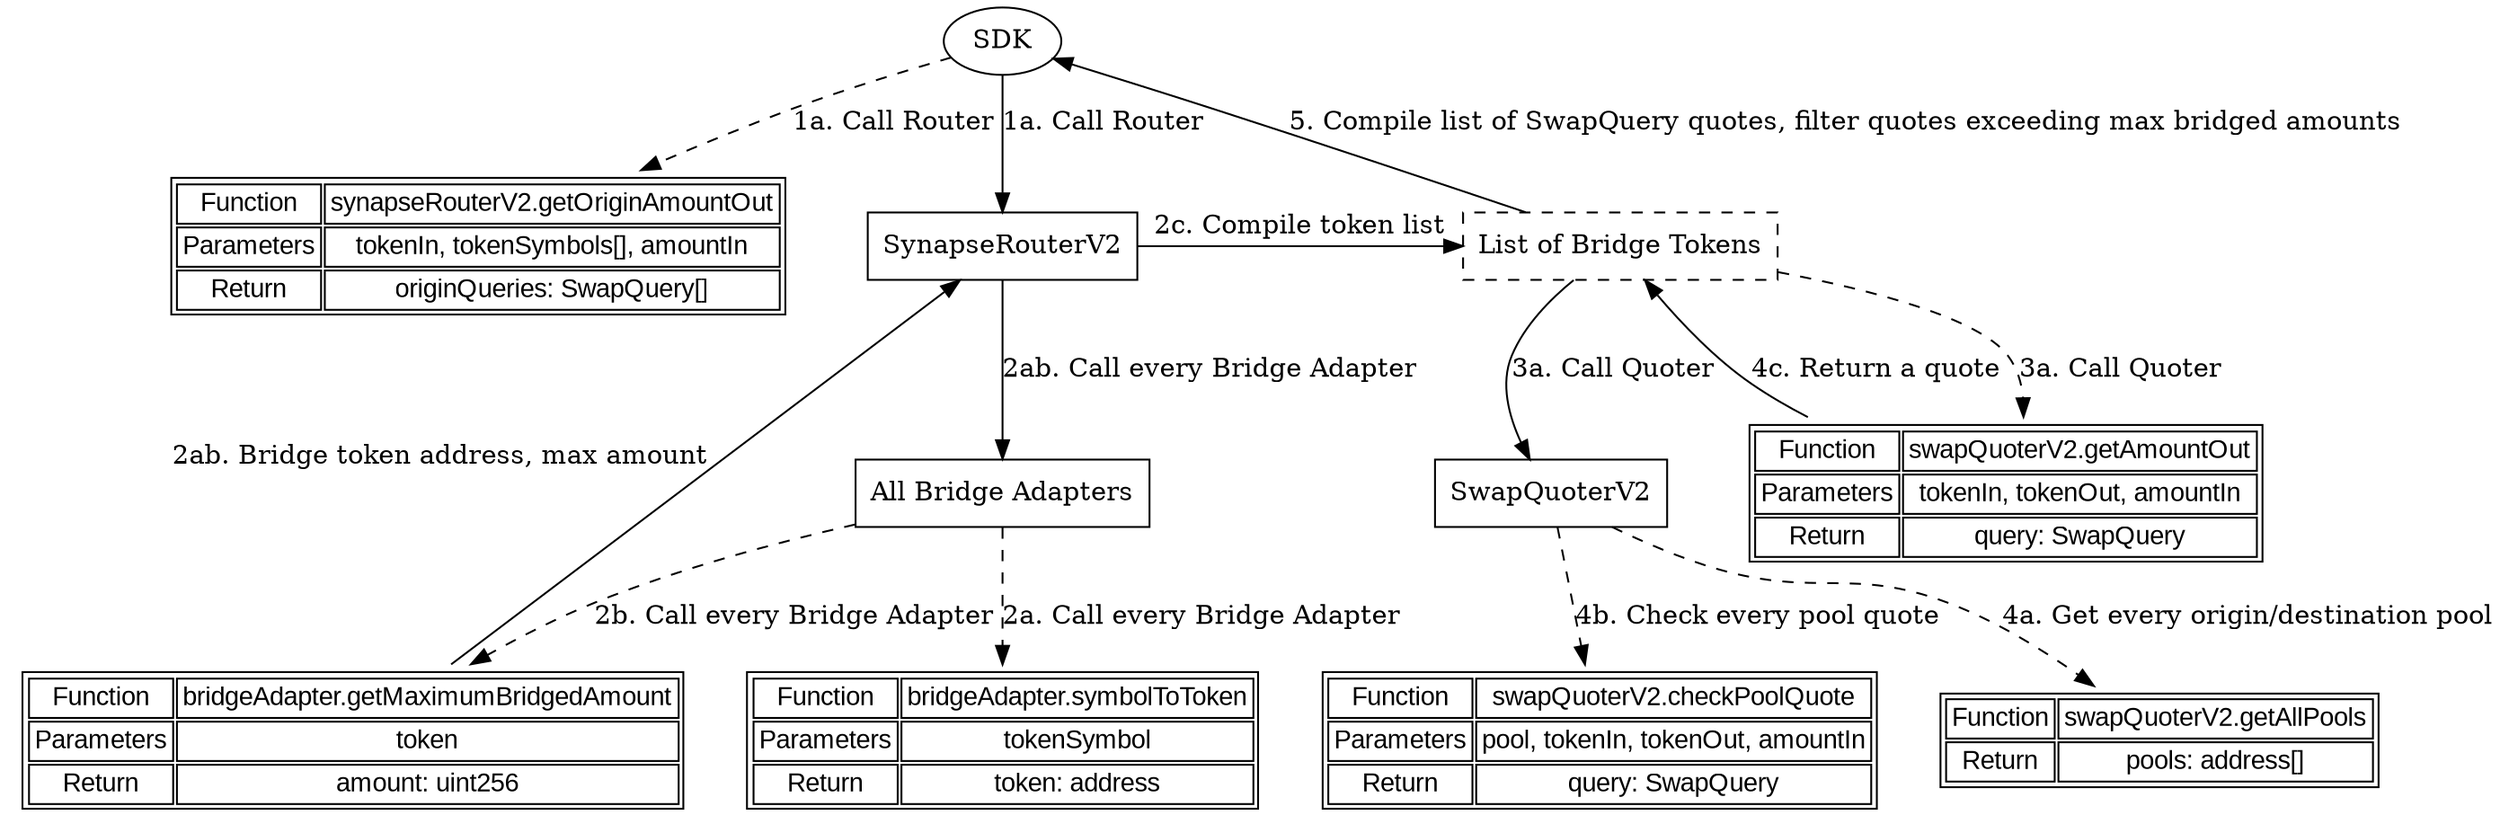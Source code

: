 digraph {
    sdk [label = "SDK";];
    router [label = "SynapseRouterV2";shape = rect;];
    quoter [label = "SwapQuoterV2";shape = rect;];
    bridgeAdapters [label = "All Bridge Adapters";shape = rect;];
    bridgeTokens [label = "List of Bridge Tokens";shape = rect;style = dashed;];
    node [shape = none; fontname = "Arial";];
    getOriginAmountOut [label = <
        <TABLE>
        <TR>
        <TD>Function</TD>
        <TD>synapseRouterV2.getOriginAmountOut</TD>
        </TR>
        <TR>
        <TD>Parameters</TD>
        <TD>tokenIn, tokenSymbols[], amountIn</TD>
        </TR>
        <TR>
        <TD>Return</TD>
        <TD>originQueries: SwapQuery[]</TD>
        </TR>
        </TABLE>
        >;];
    symbolToToken [label = <
        <TABLE>
        <TR>
        <TD>Function</TD>
        <TD>bridgeAdapter.symbolToToken</TD>
        </TR>
        <TR>
        <TD>Parameters</TD>
        <TD>tokenSymbol</TD>
        </TR>
        <TR>
        <TD>Return</TD>
        <TD>token: address</TD>
        </TR>
        </TABLE>
        >;];
    getMaximumBridgedAmount [label = <
        <TABLE>
        <TR>
        <TD>Function</TD>
        <TD>bridgeAdapter.getMaximumBridgedAmount</TD>
        </TR>
        <TR>
        <TD>Parameters</TD>
        <TD>token</TD>
        </TR>
        <TR>
        <TD>Return</TD>
        <TD>amount: uint256</TD>
        </TR>
        </TABLE>
        >;];
    getAmountOut [label = <
        <TABLE>
        <TR>
        <TD>Function</TD>
        <TD>swapQuoterV2.getAmountOut</TD>
        </TR>
        <TR>
        <TD>Parameters</TD>
        <TD>tokenIn, tokenOut, amountIn</TD>
        </TR>
        <TR>
        <TD>Return</TD>
        <TD>query: SwapQuery</TD>
        </TR>
        </TABLE>
        >;];
    getAllPools [label = <
        <TABLE>
        <TR>
        <TD>Function</TD>
        <TD>swapQuoterV2.getAllPools</TD>
        </TR>
        <TR>
        <TD>Return</TD>
        <TD>pools: address[]</TD>
        </TR>
        </TABLE>
        >;];
    checkPoolQuote [label = <
        <TABLE>
        <TR>
        <TD>Function</TD>
        <TD>swapQuoterV2.checkPoolQuote</TD>
        </TR>
        <TR>
        <TD>Parameters</TD>
        <TD>pool, tokenIn, tokenOut, amountIn</TD>
        </TR>
        <TR>
        <TD>Return</TD>
        <TD>query: SwapQuery</TD>
        </TR>
        </TABLE>
        >;];
    
    sdk -> router [label = "1a. Call Router";];
    sdk -> getOriginAmountOut [label = "1a. Call Router"; style = dashed;];
    
    router -> bridgeAdapters [label = "2ab. Call every Bridge Adapter";];
    bridgeAdapters -> symbolToToken [label = "2a. Call every Bridge Adapter"; style = dashed;];
    bridgeAdapters -> getMaximumBridgedAmount [label = "2b. Call every Bridge Adapter"; style = dashed;];
    getMaximumBridgedAmount -> router [xlabel = "2ab. Bridge token address, max amount";];
    router -> bridgeTokens [label = "2c. Compile token list";];
    
    bridgeTokens -> quoter [label = "3a. Call Quoter";];
    bridgeTokens -> getAmountOut [label = "3a. Call Quoter"; style = dashed;];
    
    quoter -> getAllPools [label = "4a. Get every origin/destination pool"; style = dashed;];
    quoter -> checkPoolQuote [label = "4b. Check every pool quote"; style = dashed;];
    getAmountOut -> bridgeTokens [label = "4c. Return a quote";];
    
    bridgeTokens -> sdk [label = "5. Compile list of SwapQuery quotes, filter quotes exceeding max bridged amounts";];
    
    subgraph {
        rank = same;
        edge [style = invis;];
        getOriginAmountOut -> router -> bridgeTokens;
    }
    
    subgraph {
        rank = same;
        edge [style = invis;];
        bridgeAdapters -> quoter -> getAmountOut;
    }
}